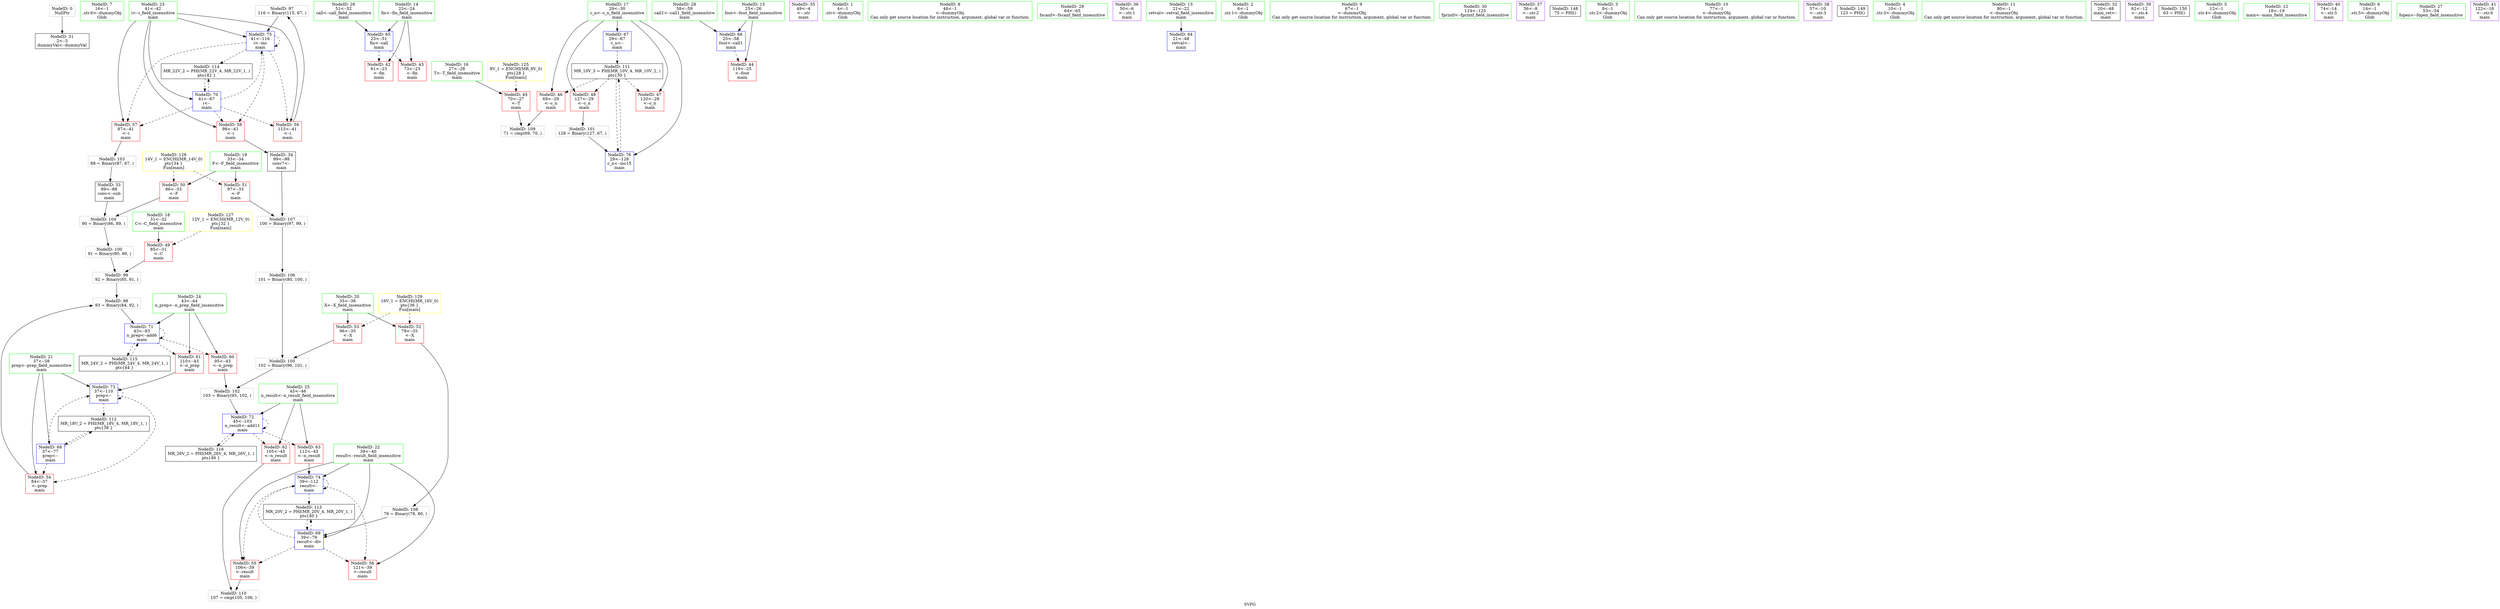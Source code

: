 digraph "SVFG" {
	label="SVFG";

	Node0x55dbae2eef30 [shape=record,color=grey,label="{NodeID: 0\nNullPtr}"];
	Node0x55dbae2eef30 -> Node0x55dbae304b30[style=solid];
	Node0x55dbae303270 [shape=record,color=green,label="{NodeID: 7\n16\<--1\n.str.6\<--dummyObj\nGlob }"];
	Node0x55dbae3059f0 [shape=record,color=grey,label="{NodeID: 97\n116 = Binary(115, 67, )\n}"];
	Node0x55dbae3059f0 -> Node0x55dbae307f40[style=solid];
	Node0x55dbae303cd0 [shape=record,color=green,label="{NodeID: 14\n23\<--24\nfin\<--fin_field_insensitive\nmain\n}"];
	Node0x55dbae303cd0 -> Node0x55dbae305450[style=solid];
	Node0x55dbae303cd0 -> Node0x55dbae305520[style=solid];
	Node0x55dbae303cd0 -> Node0x55dbae307720[style=solid];
	Node0x55dbae30a2e0 [shape=record,color=grey,label="{NodeID: 104\n90 = Binary(86, 89, )\n}"];
	Node0x55dbae30a2e0 -> Node0x55dbae305e70[style=solid];
	Node0x55dbae304280 [shape=record,color=green,label="{NodeID: 21\n37\<--38\nprep\<--prep_field_insensitive\nmain\n}"];
	Node0x55dbae304280 -> Node0x55dbae306e30[style=solid];
	Node0x55dbae304280 -> Node0x55dbae307990[style=solid];
	Node0x55dbae304280 -> Node0x55dbae307da0[style=solid];
	Node0x55dbae30e470 [shape=record,color=black,label="{NodeID: 111\nMR_10V_3 = PHI(MR_10V_4, MR_10V_2, )\npts\{30 \}\n}"];
	Node0x55dbae30e470 -> Node0x55dbae305790[style=dashed];
	Node0x55dbae30e470 -> Node0x55dbae305860[style=dashed];
	Node0x55dbae30e470 -> Node0x55dbae306950[style=dashed];
	Node0x55dbae30e470 -> Node0x55dbae308010[style=dashed];
	Node0x55dbae304860 [shape=record,color=green,label="{NodeID: 28\n58\<--59\ncall1\<--call1_field_insensitive\nmain\n}"];
	Node0x55dbae304860 -> Node0x55dbae3077f0[style=solid];
	Node0x55dbae304ea0 [shape=record,color=purple,label="{NodeID: 35\n49\<--4\n\<--.str\nmain\n}"];
	Node0x55dbae312850 [shape=record,color=yellow,style=double,label="{NodeID: 125\n8V_1 = ENCHI(MR_8V_0)\npts\{28 \}\nFun[main]}"];
	Node0x55dbae312850 -> Node0x55dbae3056c0[style=dashed];
	Node0x55dbae305450 [shape=record,color=red,label="{NodeID: 42\n61\<--23\n\<--fin\nmain\n}"];
	Node0x55dbae306a20 [shape=record,color=red,label="{NodeID: 49\n85\<--31\n\<--C\nmain\n}"];
	Node0x55dbae306a20 -> Node0x55dbae305cf0[style=solid];
	Node0x55dbae306fd0 [shape=record,color=red,label="{NodeID: 56\n121\<--39\n\<--result\nmain\n}"];
	Node0x55dbae307580 [shape=record,color=red,label="{NodeID: 63\n112\<--45\n\<--n_result\nmain\n}"];
	Node0x55dbae307580 -> Node0x55dbae307e70[style=solid];
	Node0x55dbae307b30 [shape=record,color=blue,label="{NodeID: 70\n41\<--67\ni\<--\nmain\n}"];
	Node0x55dbae307b30 -> Node0x55dbae3070a0[style=dashed];
	Node0x55dbae307b30 -> Node0x55dbae307170[style=dashed];
	Node0x55dbae307b30 -> Node0x55dbae307240[style=dashed];
	Node0x55dbae307b30 -> Node0x55dbae307f40[style=dashed];
	Node0x55dbae307b30 -> Node0x55dbae30f370[style=dashed];
	Node0x55dbae2edca0 [shape=record,color=green,label="{NodeID: 1\n4\<--1\n.str\<--dummyObj\nGlob }"];
	Node0x55dbae303300 [shape=record,color=green,label="{NodeID: 8\n48\<--1\n\<--dummyObj\nCan only get source location for instruction, argument, global var or function.}"];
	Node0x55dbae305b70 [shape=record,color=grey,label="{NodeID: 98\n93 = Binary(84, 92, )\n}"];
	Node0x55dbae305b70 -> Node0x55dbae307c00[style=solid];
	Node0x55dbae303da0 [shape=record,color=green,label="{NodeID: 15\n25\<--26\nfout\<--fout_field_insensitive\nmain\n}"];
	Node0x55dbae303da0 -> Node0x55dbae3055f0[style=solid];
	Node0x55dbae303da0 -> Node0x55dbae3077f0[style=solid];
	Node0x55dbae30a460 [shape=record,color=grey,label="{NodeID: 105\n102 = Binary(96, 101, )\n}"];
	Node0x55dbae30a460 -> Node0x55dbae309fe0[style=solid];
	Node0x55dbae304350 [shape=record,color=green,label="{NodeID: 22\n39\<--40\nresult\<--result_field_insensitive\nmain\n}"];
	Node0x55dbae304350 -> Node0x55dbae306f00[style=solid];
	Node0x55dbae304350 -> Node0x55dbae306fd0[style=solid];
	Node0x55dbae304350 -> Node0x55dbae307a60[style=solid];
	Node0x55dbae304350 -> Node0x55dbae307e70[style=solid];
	Node0x55dbae30e970 [shape=record,color=black,label="{NodeID: 112\nMR_18V_2 = PHI(MR_18V_4, MR_18V_1, )\npts\{38 \}\n}"];
	Node0x55dbae30e970 -> Node0x55dbae307990[style=dashed];
	Node0x55dbae304930 [shape=record,color=green,label="{NodeID: 29\n64\<--65\nfscanf\<--fscanf_field_insensitive\n}"];
	Node0x55dbae304f70 [shape=record,color=purple,label="{NodeID: 36\n50\<--6\n\<--.str.1\nmain\n}"];
	Node0x55dbae305520 [shape=record,color=red,label="{NodeID: 43\n73\<--23\n\<--fin\nmain\n}"];
	Node0x55dbae306af0 [shape=record,color=red,label="{NodeID: 50\n86\<--33\n\<--F\nmain\n}"];
	Node0x55dbae306af0 -> Node0x55dbae30a2e0[style=solid];
	Node0x55dbae3070a0 [shape=record,color=red,label="{NodeID: 57\n87\<--41\n\<--i\nmain\n}"];
	Node0x55dbae3070a0 -> Node0x55dbae30a160[style=solid];
	Node0x55dbae307650 [shape=record,color=blue,label="{NodeID: 64\n21\<--48\nretval\<--\nmain\n}"];
	Node0x55dbae307c00 [shape=record,color=blue,label="{NodeID: 71\n43\<--93\nn_prep\<--add6\nmain\n}"];
	Node0x55dbae307c00 -> Node0x55dbae307310[style=dashed];
	Node0x55dbae307c00 -> Node0x55dbae3073e0[style=dashed];
	Node0x55dbae307c00 -> Node0x55dbae307c00[style=dashed];
	Node0x55dbae307c00 -> Node0x55dbae30f870[style=dashed];
	Node0x55dbae2ee200 [shape=record,color=green,label="{NodeID: 2\n6\<--1\n.str.1\<--dummyObj\nGlob }"];
	Node0x55dbae303390 [shape=record,color=green,label="{NodeID: 9\n67\<--1\n\<--dummyObj\nCan only get source location for instruction, argument, global var or function.}"];
	Node0x55dbae305cf0 [shape=record,color=grey,label="{NodeID: 99\n92 = Binary(85, 91, )\n}"];
	Node0x55dbae305cf0 -> Node0x55dbae305b70[style=solid];
	Node0x55dbae303e70 [shape=record,color=green,label="{NodeID: 16\n27\<--28\nT\<--T_field_insensitive\nmain\n}"];
	Node0x55dbae303e70 -> Node0x55dbae3056c0[style=solid];
	Node0x55dbae30a5e0 [shape=record,color=grey,label="{NodeID: 106\n101 = Binary(80, 100, )\n}"];
	Node0x55dbae30a5e0 -> Node0x55dbae30a460[style=solid];
	Node0x55dbae304420 [shape=record,color=green,label="{NodeID: 23\n41\<--42\ni\<--i_field_insensitive\nmain\n}"];
	Node0x55dbae304420 -> Node0x55dbae3070a0[style=solid];
	Node0x55dbae304420 -> Node0x55dbae307170[style=solid];
	Node0x55dbae304420 -> Node0x55dbae307240[style=solid];
	Node0x55dbae304420 -> Node0x55dbae307b30[style=solid];
	Node0x55dbae304420 -> Node0x55dbae307f40[style=solid];
	Node0x55dbae30ee70 [shape=record,color=black,label="{NodeID: 113\nMR_20V_2 = PHI(MR_20V_4, MR_20V_1, )\npts\{40 \}\n}"];
	Node0x55dbae30ee70 -> Node0x55dbae307a60[style=dashed];
	Node0x55dbae304a30 [shape=record,color=green,label="{NodeID: 30\n124\<--125\nfprintf\<--fprintf_field_insensitive\n}"];
	Node0x55dbae305040 [shape=record,color=purple,label="{NodeID: 37\n56\<--8\n\<--.str.2\nmain\n}"];
	Node0x55dbae312a10 [shape=record,color=yellow,style=double,label="{NodeID: 127\n12V_1 = ENCHI(MR_12V_0)\npts\{32 \}\nFun[main]}"];
	Node0x55dbae312a10 -> Node0x55dbae306a20[style=dashed];
	Node0x55dbae3055f0 [shape=record,color=red,label="{NodeID: 44\n119\<--25\n\<--fout\nmain\n}"];
	Node0x55dbae306bc0 [shape=record,color=red,label="{NodeID: 51\n97\<--33\n\<--F\nmain\n}"];
	Node0x55dbae306bc0 -> Node0x55dbae30a760[style=solid];
	Node0x55dbae307170 [shape=record,color=red,label="{NodeID: 58\n98\<--41\n\<--i\nmain\n}"];
	Node0x55dbae307170 -> Node0x55dbae304dd0[style=solid];
	Node0x55dbae319c80 [shape=record,color=black,label="{NodeID: 148\n75 = PHI()\n}"];
	Node0x55dbae307720 [shape=record,color=blue,label="{NodeID: 65\n23\<--51\nfin\<--call\nmain\n}"];
	Node0x55dbae307720 -> Node0x55dbae305450[style=dashed];
	Node0x55dbae307720 -> Node0x55dbae305520[style=dashed];
	Node0x55dbae307cd0 [shape=record,color=blue,label="{NodeID: 72\n45\<--103\nn_result\<--add11\nmain\n}"];
	Node0x55dbae307cd0 -> Node0x55dbae3074b0[style=dashed];
	Node0x55dbae307cd0 -> Node0x55dbae307580[style=dashed];
	Node0x55dbae307cd0 -> Node0x55dbae307cd0[style=dashed];
	Node0x55dbae307cd0 -> Node0x55dbae30fd70[style=dashed];
	Node0x55dbae2ee290 [shape=record,color=green,label="{NodeID: 3\n8\<--1\n.str.2\<--dummyObj\nGlob }"];
	Node0x55dbae2eefc0 [shape=record,color=green,label="{NodeID: 10\n77\<--1\n\<--dummyObj\nCan only get source location for instruction, argument, global var or function.}"];
	Node0x55dbae305e70 [shape=record,color=grey,label="{NodeID: 100\n91 = Binary(80, 90, )\n}"];
	Node0x55dbae305e70 -> Node0x55dbae305cf0[style=solid];
	Node0x55dbae303f40 [shape=record,color=green,label="{NodeID: 17\n29\<--30\nc_n\<--c_n_field_insensitive\nmain\n}"];
	Node0x55dbae303f40 -> Node0x55dbae305790[style=solid];
	Node0x55dbae303f40 -> Node0x55dbae305860[style=solid];
	Node0x55dbae303f40 -> Node0x55dbae306950[style=solid];
	Node0x55dbae303f40 -> Node0x55dbae3078c0[style=solid];
	Node0x55dbae303f40 -> Node0x55dbae308010[style=solid];
	Node0x55dbae30a760 [shape=record,color=grey,label="{NodeID: 107\n100 = Binary(97, 99, )\n}"];
	Node0x55dbae30a760 -> Node0x55dbae30a5e0[style=solid];
	Node0x55dbae3044f0 [shape=record,color=green,label="{NodeID: 24\n43\<--44\nn_prep\<--n_prep_field_insensitive\nmain\n}"];
	Node0x55dbae3044f0 -> Node0x55dbae307310[style=solid];
	Node0x55dbae3044f0 -> Node0x55dbae3073e0[style=solid];
	Node0x55dbae3044f0 -> Node0x55dbae307c00[style=solid];
	Node0x55dbae30f370 [shape=record,color=black,label="{NodeID: 114\nMR_22V_2 = PHI(MR_22V_4, MR_22V_1, )\npts\{42 \}\n}"];
	Node0x55dbae30f370 -> Node0x55dbae307b30[style=dashed];
	Node0x55dbae304b30 [shape=record,color=black,label="{NodeID: 31\n2\<--3\ndummyVal\<--dummyVal\n}"];
	Node0x55dbae305110 [shape=record,color=purple,label="{NodeID: 38\n57\<--10\n\<--.str.3\nmain\n}"];
	Node0x55dbae312af0 [shape=record,color=yellow,style=double,label="{NodeID: 128\n14V_1 = ENCHI(MR_14V_0)\npts\{34 \}\nFun[main]}"];
	Node0x55dbae312af0 -> Node0x55dbae306af0[style=dashed];
	Node0x55dbae312af0 -> Node0x55dbae306bc0[style=dashed];
	Node0x55dbae3056c0 [shape=record,color=red,label="{NodeID: 45\n70\<--27\n\<--T\nmain\n}"];
	Node0x55dbae3056c0 -> Node0x55dbae30aa60[style=solid];
	Node0x55dbae306c90 [shape=record,color=red,label="{NodeID: 52\n78\<--35\n\<--X\nmain\n}"];
	Node0x55dbae306c90 -> Node0x55dbae30a8e0[style=solid];
	Node0x55dbae307240 [shape=record,color=red,label="{NodeID: 59\n115\<--41\n\<--i\nmain\n}"];
	Node0x55dbae307240 -> Node0x55dbae3059f0[style=solid];
	Node0x55dbae319d80 [shape=record,color=black,label="{NodeID: 149\n123 = PHI()\n}"];
	Node0x55dbae3077f0 [shape=record,color=blue,label="{NodeID: 66\n25\<--58\nfout\<--call1\nmain\n}"];
	Node0x55dbae3077f0 -> Node0x55dbae3055f0[style=dashed];
	Node0x55dbae307da0 [shape=record,color=blue,label="{NodeID: 73\n37\<--110\nprep\<--\nmain\n}"];
	Node0x55dbae307da0 -> Node0x55dbae306e30[style=dashed];
	Node0x55dbae307da0 -> Node0x55dbae307da0[style=dashed];
	Node0x55dbae307da0 -> Node0x55dbae30e970[style=dashed];
	Node0x55dbae302ea0 [shape=record,color=green,label="{NodeID: 4\n10\<--1\n.str.3\<--dummyObj\nGlob }"];
	Node0x55dbae2ef090 [shape=record,color=green,label="{NodeID: 11\n80\<--1\n\<--dummyObj\nCan only get source location for instruction, argument, global var or function.}"];
	Node0x55dbae305ff0 [shape=record,color=grey,label="{NodeID: 101\n128 = Binary(127, 67, )\n}"];
	Node0x55dbae305ff0 -> Node0x55dbae308010[style=solid];
	Node0x55dbae304010 [shape=record,color=green,label="{NodeID: 18\n31\<--32\nC\<--C_field_insensitive\nmain\n}"];
	Node0x55dbae304010 -> Node0x55dbae306a20[style=solid];
	Node0x55dbae30a8e0 [shape=record,color=grey,label="{NodeID: 108\n79 = Binary(78, 80, )\n}"];
	Node0x55dbae30a8e0 -> Node0x55dbae307a60[style=solid];
	Node0x55dbae3045c0 [shape=record,color=green,label="{NodeID: 25\n45\<--46\nn_result\<--n_result_field_insensitive\nmain\n}"];
	Node0x55dbae3045c0 -> Node0x55dbae3074b0[style=solid];
	Node0x55dbae3045c0 -> Node0x55dbae307580[style=solid];
	Node0x55dbae3045c0 -> Node0x55dbae307cd0[style=solid];
	Node0x55dbae30f870 [shape=record,color=black,label="{NodeID: 115\nMR_24V_2 = PHI(MR_24V_4, MR_24V_1, )\npts\{44 \}\n}"];
	Node0x55dbae30f870 -> Node0x55dbae307c00[style=dashed];
	Node0x55dbae304c30 [shape=record,color=black,label="{NodeID: 32\n20\<--48\nmain_ret\<--\nmain\n}"];
	Node0x55dbae3051e0 [shape=record,color=purple,label="{NodeID: 39\n62\<--12\n\<--.str.4\nmain\n}"];
	Node0x55dbae312c00 [shape=record,color=yellow,style=double,label="{NodeID: 129\n16V_1 = ENCHI(MR_16V_0)\npts\{36 \}\nFun[main]}"];
	Node0x55dbae312c00 -> Node0x55dbae306c90[style=dashed];
	Node0x55dbae312c00 -> Node0x55dbae306d60[style=dashed];
	Node0x55dbae305790 [shape=record,color=red,label="{NodeID: 46\n69\<--29\n\<--c_n\nmain\n}"];
	Node0x55dbae305790 -> Node0x55dbae30aa60[style=solid];
	Node0x55dbae306d60 [shape=record,color=red,label="{NodeID: 53\n96\<--35\n\<--X\nmain\n}"];
	Node0x55dbae306d60 -> Node0x55dbae30a460[style=solid];
	Node0x55dbae307310 [shape=record,color=red,label="{NodeID: 60\n95\<--43\n\<--n_prep\nmain\n}"];
	Node0x55dbae307310 -> Node0x55dbae309fe0[style=solid];
	Node0x55dbae319e80 [shape=record,color=black,label="{NodeID: 150\n63 = PHI()\n}"];
	Node0x55dbae3078c0 [shape=record,color=blue,label="{NodeID: 67\n29\<--67\nc_n\<--\nmain\n}"];
	Node0x55dbae3078c0 -> Node0x55dbae30e470[style=dashed];
	Node0x55dbae307e70 [shape=record,color=blue,label="{NodeID: 74\n39\<--112\nresult\<--\nmain\n}"];
	Node0x55dbae307e70 -> Node0x55dbae306f00[style=dashed];
	Node0x55dbae307e70 -> Node0x55dbae306fd0[style=dashed];
	Node0x55dbae307e70 -> Node0x55dbae307e70[style=dashed];
	Node0x55dbae307e70 -> Node0x55dbae30ee70[style=dashed];
	Node0x55dbae302f30 [shape=record,color=green,label="{NodeID: 5\n12\<--1\n.str.4\<--dummyObj\nGlob }"];
	Node0x55dbae2ef190 [shape=record,color=green,label="{NodeID: 12\n18\<--19\nmain\<--main_field_insensitive\n}"];
	Node0x55dbae309fe0 [shape=record,color=grey,label="{NodeID: 102\n103 = Binary(95, 102, )\n}"];
	Node0x55dbae309fe0 -> Node0x55dbae307cd0[style=solid];
	Node0x55dbae3040e0 [shape=record,color=green,label="{NodeID: 19\n33\<--34\nF\<--F_field_insensitive\nmain\n}"];
	Node0x55dbae3040e0 -> Node0x55dbae306af0[style=solid];
	Node0x55dbae3040e0 -> Node0x55dbae306bc0[style=solid];
	Node0x55dbae30aa60 [shape=record,color=grey,label="{NodeID: 109\n71 = cmp(69, 70, )\n}"];
	Node0x55dbae304690 [shape=record,color=green,label="{NodeID: 26\n51\<--52\ncall\<--call_field_insensitive\nmain\n}"];
	Node0x55dbae304690 -> Node0x55dbae307720[style=solid];
	Node0x55dbae30fd70 [shape=record,color=black,label="{NodeID: 116\nMR_26V_2 = PHI(MR_26V_4, MR_26V_1, )\npts\{46 \}\n}"];
	Node0x55dbae30fd70 -> Node0x55dbae307cd0[style=dashed];
	Node0x55dbae304d00 [shape=record,color=black,label="{NodeID: 33\n89\<--88\nconv\<--sub\nmain\n}"];
	Node0x55dbae304d00 -> Node0x55dbae30a2e0[style=solid];
	Node0x55dbae3052b0 [shape=record,color=purple,label="{NodeID: 40\n74\<--14\n\<--.str.5\nmain\n}"];
	Node0x55dbae305860 [shape=record,color=red,label="{NodeID: 47\n120\<--29\n\<--c_n\nmain\n}"];
	Node0x55dbae306e30 [shape=record,color=red,label="{NodeID: 54\n84\<--37\n\<--prep\nmain\n}"];
	Node0x55dbae306e30 -> Node0x55dbae305b70[style=solid];
	Node0x55dbae3073e0 [shape=record,color=red,label="{NodeID: 61\n110\<--43\n\<--n_prep\nmain\n}"];
	Node0x55dbae3073e0 -> Node0x55dbae307da0[style=solid];
	Node0x55dbae307990 [shape=record,color=blue,label="{NodeID: 68\n37\<--77\nprep\<--\nmain\n}"];
	Node0x55dbae307990 -> Node0x55dbae306e30[style=dashed];
	Node0x55dbae307990 -> Node0x55dbae307da0[style=dashed];
	Node0x55dbae307990 -> Node0x55dbae30e970[style=dashed];
	Node0x55dbae307f40 [shape=record,color=blue,label="{NodeID: 75\n41\<--116\ni\<--inc\nmain\n}"];
	Node0x55dbae307f40 -> Node0x55dbae3070a0[style=dashed];
	Node0x55dbae307f40 -> Node0x55dbae307170[style=dashed];
	Node0x55dbae307f40 -> Node0x55dbae307240[style=dashed];
	Node0x55dbae307f40 -> Node0x55dbae307f40[style=dashed];
	Node0x55dbae307f40 -> Node0x55dbae30f370[style=dashed];
	Node0x55dbae3031e0 [shape=record,color=green,label="{NodeID: 6\n14\<--1\n.str.5\<--dummyObj\nGlob }"];
	Node0x55dbae303c00 [shape=record,color=green,label="{NodeID: 13\n21\<--22\nretval\<--retval_field_insensitive\nmain\n}"];
	Node0x55dbae303c00 -> Node0x55dbae307650[style=solid];
	Node0x55dbae30a160 [shape=record,color=grey,label="{NodeID: 103\n88 = Binary(87, 67, )\n}"];
	Node0x55dbae30a160 -> Node0x55dbae304d00[style=solid];
	Node0x55dbae3041b0 [shape=record,color=green,label="{NodeID: 20\n35\<--36\nX\<--X_field_insensitive\nmain\n}"];
	Node0x55dbae3041b0 -> Node0x55dbae306c90[style=solid];
	Node0x55dbae3041b0 -> Node0x55dbae306d60[style=solid];
	Node0x55dbae30abe0 [shape=record,color=grey,label="{NodeID: 110\n107 = cmp(105, 106, )\n}"];
	Node0x55dbae304760 [shape=record,color=green,label="{NodeID: 27\n53\<--54\nfopen\<--fopen_field_insensitive\n}"];
	Node0x55dbae304dd0 [shape=record,color=black,label="{NodeID: 34\n99\<--98\nconv7\<--\nmain\n}"];
	Node0x55dbae304dd0 -> Node0x55dbae30a760[style=solid];
	Node0x55dbae305380 [shape=record,color=purple,label="{NodeID: 41\n122\<--16\n\<--.str.6\nmain\n}"];
	Node0x55dbae306950 [shape=record,color=red,label="{NodeID: 48\n127\<--29\n\<--c_n\nmain\n}"];
	Node0x55dbae306950 -> Node0x55dbae305ff0[style=solid];
	Node0x55dbae306f00 [shape=record,color=red,label="{NodeID: 55\n106\<--39\n\<--result\nmain\n}"];
	Node0x55dbae306f00 -> Node0x55dbae30abe0[style=solid];
	Node0x55dbae3074b0 [shape=record,color=red,label="{NodeID: 62\n105\<--45\n\<--n_result\nmain\n}"];
	Node0x55dbae3074b0 -> Node0x55dbae30abe0[style=solid];
	Node0x55dbae307a60 [shape=record,color=blue,label="{NodeID: 69\n39\<--79\nresult\<--div\nmain\n}"];
	Node0x55dbae307a60 -> Node0x55dbae306f00[style=dashed];
	Node0x55dbae307a60 -> Node0x55dbae306fd0[style=dashed];
	Node0x55dbae307a60 -> Node0x55dbae307e70[style=dashed];
	Node0x55dbae307a60 -> Node0x55dbae30ee70[style=dashed];
	Node0x55dbae308010 [shape=record,color=blue,label="{NodeID: 76\n29\<--128\nc_n\<--inc15\nmain\n}"];
	Node0x55dbae308010 -> Node0x55dbae30e470[style=dashed];
}
